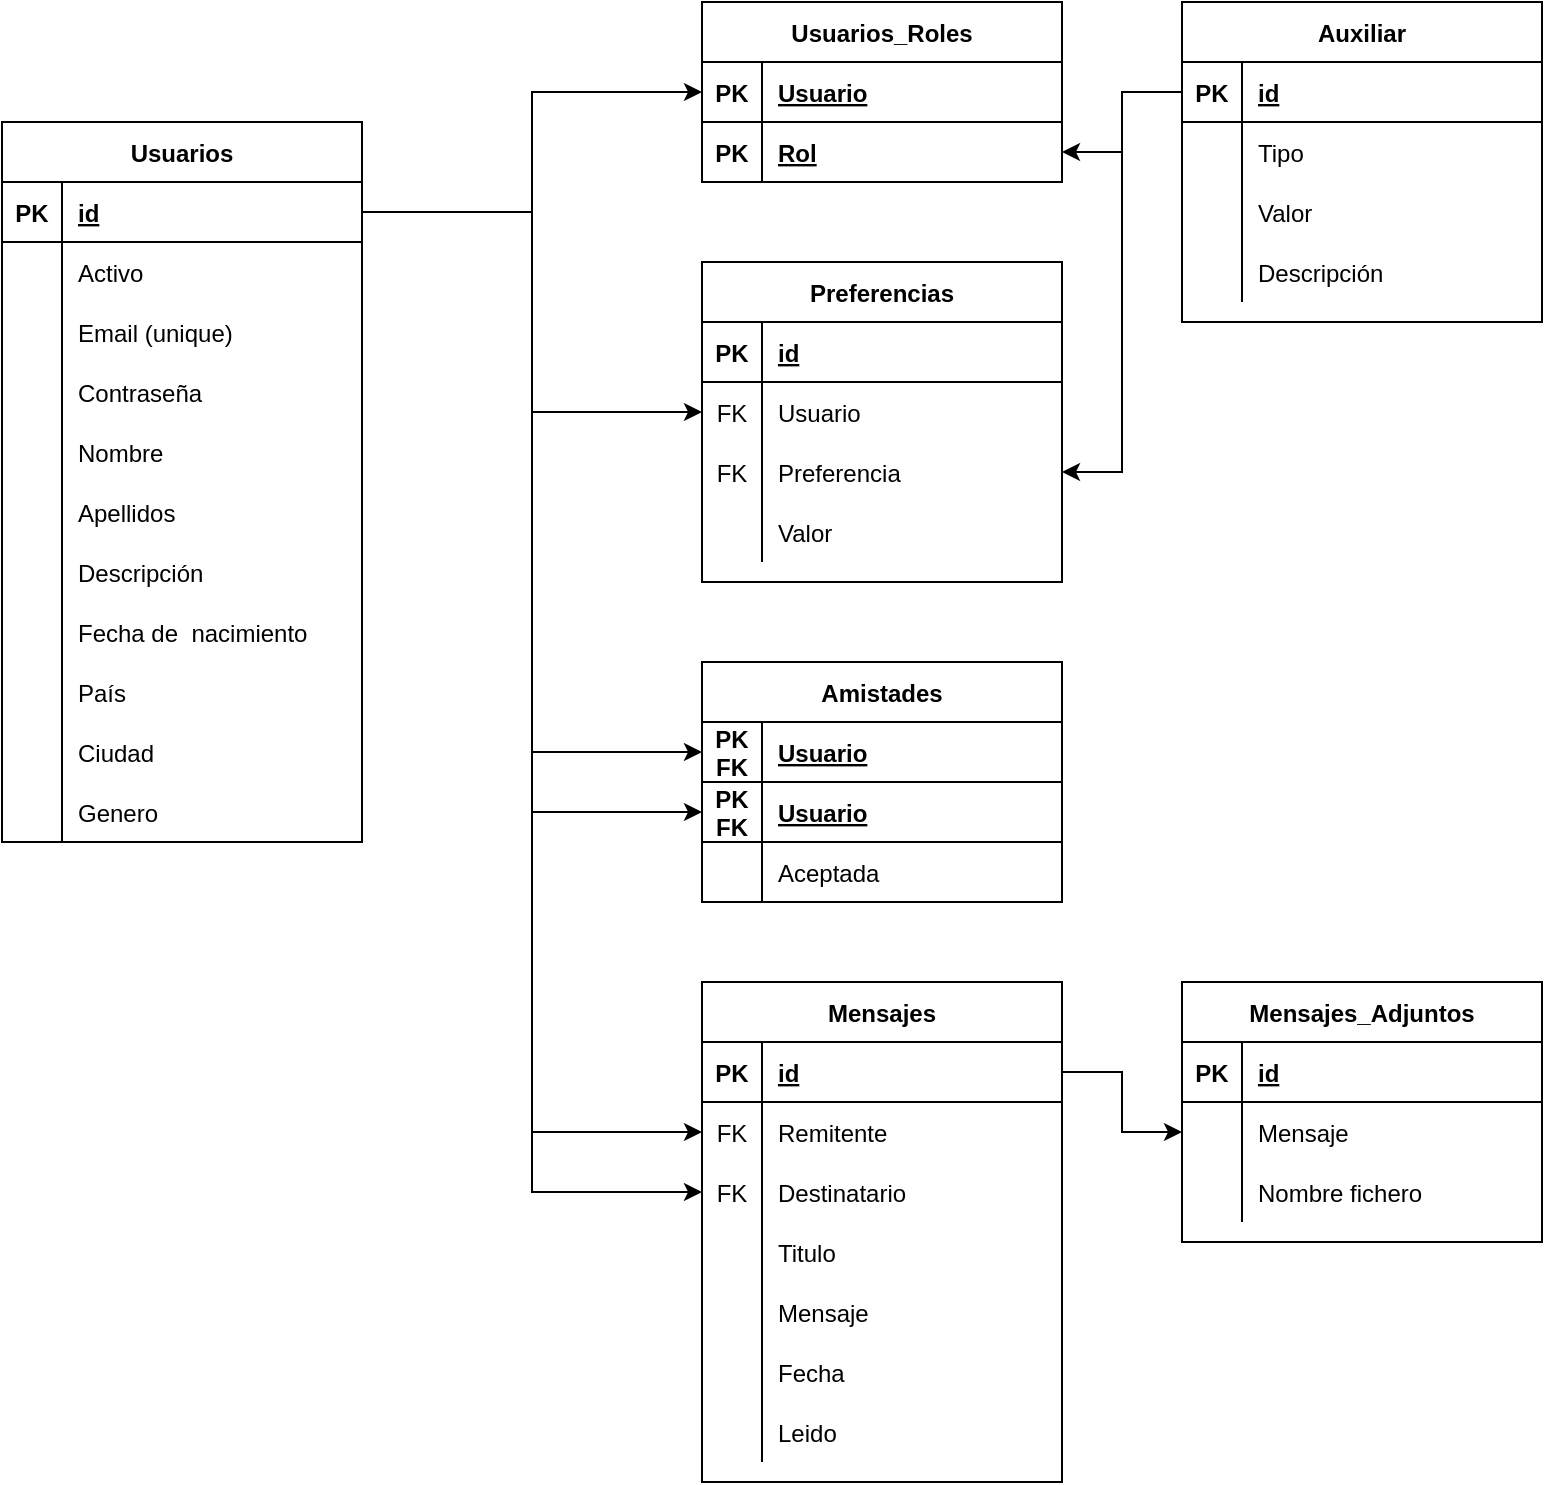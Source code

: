 <mxfile version="13.7.3" type="device"><diagram id="RgJ7K3RIN1lM9a3ID5VL" name="Página-1"><mxGraphModel dx="822" dy="504" grid="1" gridSize="10" guides="1" tooltips="1" connect="1" arrows="1" fold="1" page="1" pageScale="1" pageWidth="827" pageHeight="1169" math="0" shadow="0"><root><mxCell id="0"/><mxCell id="1" parent="0"/><mxCell id="puCIdigtSCVM_GuTY_y6-1" value="Usuarios" style="shape=table;startSize=30;container=1;collapsible=1;childLayout=tableLayout;fixedRows=1;rowLines=0;fontStyle=1;align=center;resizeLast=1;" parent="1" vertex="1"><mxGeometry x="10" y="130" width="180" height="360" as="geometry"><mxRectangle x="330" y="140" width="80" height="30" as="alternateBounds"/></mxGeometry></mxCell><mxCell id="puCIdigtSCVM_GuTY_y6-2" value="" style="shape=partialRectangle;collapsible=0;dropTarget=0;pointerEvents=0;fillColor=none;top=0;left=0;bottom=1;right=0;points=[[0,0.5],[1,0.5]];portConstraint=eastwest;" parent="puCIdigtSCVM_GuTY_y6-1" vertex="1"><mxGeometry y="30" width="180" height="30" as="geometry"/></mxCell><mxCell id="puCIdigtSCVM_GuTY_y6-3" value="PK" style="shape=partialRectangle;connectable=0;fillColor=none;top=0;left=0;bottom=0;right=0;fontStyle=1;overflow=hidden;" parent="puCIdigtSCVM_GuTY_y6-2" vertex="1"><mxGeometry width="30" height="30" as="geometry"/></mxCell><mxCell id="puCIdigtSCVM_GuTY_y6-4" value="id" style="shape=partialRectangle;connectable=0;fillColor=none;top=0;left=0;bottom=0;right=0;align=left;spacingLeft=6;fontStyle=5;overflow=hidden;" parent="puCIdigtSCVM_GuTY_y6-2" vertex="1"><mxGeometry x="30" width="150" height="30" as="geometry"/></mxCell><mxCell id="puCIdigtSCVM_GuTY_y6-102" value="" style="shape=partialRectangle;collapsible=0;dropTarget=0;pointerEvents=0;fillColor=none;top=0;left=0;bottom=0;right=0;points=[[0,0.5],[1,0.5]];portConstraint=eastwest;" parent="puCIdigtSCVM_GuTY_y6-1" vertex="1"><mxGeometry y="60" width="180" height="30" as="geometry"/></mxCell><mxCell id="puCIdigtSCVM_GuTY_y6-103" value="" style="shape=partialRectangle;connectable=0;fillColor=none;top=0;left=0;bottom=0;right=0;editable=1;overflow=hidden;" parent="puCIdigtSCVM_GuTY_y6-102" vertex="1"><mxGeometry width="30" height="30" as="geometry"/></mxCell><mxCell id="puCIdigtSCVM_GuTY_y6-104" value="Activo" style="shape=partialRectangle;connectable=0;fillColor=none;top=0;left=0;bottom=0;right=0;align=left;spacingLeft=6;overflow=hidden;" parent="puCIdigtSCVM_GuTY_y6-102" vertex="1"><mxGeometry x="30" width="150" height="30" as="geometry"/></mxCell><mxCell id="puCIdigtSCVM_GuTY_y6-5" value="" style="shape=partialRectangle;collapsible=0;dropTarget=0;pointerEvents=0;fillColor=none;top=0;left=0;bottom=0;right=0;points=[[0,0.5],[1,0.5]];portConstraint=eastwest;" parent="puCIdigtSCVM_GuTY_y6-1" vertex="1"><mxGeometry y="90" width="180" height="30" as="geometry"/></mxCell><mxCell id="puCIdigtSCVM_GuTY_y6-6" value="" style="shape=partialRectangle;connectable=0;fillColor=none;top=0;left=0;bottom=0;right=0;editable=1;overflow=hidden;" parent="puCIdigtSCVM_GuTY_y6-5" vertex="1"><mxGeometry width="30" height="30" as="geometry"/></mxCell><mxCell id="puCIdigtSCVM_GuTY_y6-7" value="Email (unique)" style="shape=partialRectangle;connectable=0;fillColor=none;top=0;left=0;bottom=0;right=0;align=left;spacingLeft=6;overflow=hidden;" parent="puCIdigtSCVM_GuTY_y6-5" vertex="1"><mxGeometry x="30" width="150" height="30" as="geometry"/></mxCell><mxCell id="puCIdigtSCVM_GuTY_y6-118" value="" style="shape=partialRectangle;collapsible=0;dropTarget=0;pointerEvents=0;fillColor=none;top=0;left=0;bottom=0;right=0;points=[[0,0.5],[1,0.5]];portConstraint=eastwest;" parent="puCIdigtSCVM_GuTY_y6-1" vertex="1"><mxGeometry y="120" width="180" height="30" as="geometry"/></mxCell><mxCell id="puCIdigtSCVM_GuTY_y6-119" value="" style="shape=partialRectangle;connectable=0;fillColor=none;top=0;left=0;bottom=0;right=0;editable=1;overflow=hidden;" parent="puCIdigtSCVM_GuTY_y6-118" vertex="1"><mxGeometry width="30" height="30" as="geometry"/></mxCell><mxCell id="puCIdigtSCVM_GuTY_y6-120" value="Contraseña" style="shape=partialRectangle;connectable=0;fillColor=none;top=0;left=0;bottom=0;right=0;align=left;spacingLeft=6;overflow=hidden;" parent="puCIdigtSCVM_GuTY_y6-118" vertex="1"><mxGeometry x="30" width="150" height="30" as="geometry"/></mxCell><mxCell id="puCIdigtSCVM_GuTY_y6-8" value="" style="shape=partialRectangle;collapsible=0;dropTarget=0;pointerEvents=0;fillColor=none;top=0;left=0;bottom=0;right=0;points=[[0,0.5],[1,0.5]];portConstraint=eastwest;" parent="puCIdigtSCVM_GuTY_y6-1" vertex="1"><mxGeometry y="150" width="180" height="30" as="geometry"/></mxCell><mxCell id="puCIdigtSCVM_GuTY_y6-9" value="" style="shape=partialRectangle;connectable=0;fillColor=none;top=0;left=0;bottom=0;right=0;editable=1;overflow=hidden;" parent="puCIdigtSCVM_GuTY_y6-8" vertex="1"><mxGeometry width="30" height="30" as="geometry"/></mxCell><mxCell id="puCIdigtSCVM_GuTY_y6-10" value="Nombre" style="shape=partialRectangle;connectable=0;fillColor=none;top=0;left=0;bottom=0;right=0;align=left;spacingLeft=6;overflow=hidden;" parent="puCIdigtSCVM_GuTY_y6-8" vertex="1"><mxGeometry x="30" width="150" height="30" as="geometry"/></mxCell><mxCell id="puCIdigtSCVM_GuTY_y6-11" value="" style="shape=partialRectangle;collapsible=0;dropTarget=0;pointerEvents=0;fillColor=none;top=0;left=0;bottom=0;right=0;points=[[0,0.5],[1,0.5]];portConstraint=eastwest;" parent="puCIdigtSCVM_GuTY_y6-1" vertex="1"><mxGeometry y="180" width="180" height="30" as="geometry"/></mxCell><mxCell id="puCIdigtSCVM_GuTY_y6-12" value="" style="shape=partialRectangle;connectable=0;fillColor=none;top=0;left=0;bottom=0;right=0;editable=1;overflow=hidden;" parent="puCIdigtSCVM_GuTY_y6-11" vertex="1"><mxGeometry width="30" height="30" as="geometry"/></mxCell><mxCell id="puCIdigtSCVM_GuTY_y6-13" value="Apellidos" style="shape=partialRectangle;connectable=0;fillColor=none;top=0;left=0;bottom=0;right=0;align=left;spacingLeft=6;overflow=hidden;" parent="puCIdigtSCVM_GuTY_y6-11" vertex="1"><mxGeometry x="30" width="150" height="30" as="geometry"/></mxCell><mxCell id="puCIdigtSCVM_GuTY_y6-24" value="" style="shape=partialRectangle;collapsible=0;dropTarget=0;pointerEvents=0;fillColor=none;top=0;left=0;bottom=0;right=0;points=[[0,0.5],[1,0.5]];portConstraint=eastwest;" parent="puCIdigtSCVM_GuTY_y6-1" vertex="1"><mxGeometry y="210" width="180" height="30" as="geometry"/></mxCell><mxCell id="puCIdigtSCVM_GuTY_y6-25" value="" style="shape=partialRectangle;connectable=0;fillColor=none;top=0;left=0;bottom=0;right=0;editable=1;overflow=hidden;" parent="puCIdigtSCVM_GuTY_y6-24" vertex="1"><mxGeometry width="30" height="30" as="geometry"/></mxCell><mxCell id="puCIdigtSCVM_GuTY_y6-26" value="Descripción" style="shape=partialRectangle;connectable=0;fillColor=none;top=0;left=0;bottom=0;right=0;align=left;spacingLeft=6;overflow=hidden;" parent="puCIdigtSCVM_GuTY_y6-24" vertex="1"><mxGeometry x="30" width="150" height="30" as="geometry"/></mxCell><mxCell id="puCIdigtSCVM_GuTY_y6-43" value="" style="shape=partialRectangle;collapsible=0;dropTarget=0;pointerEvents=0;fillColor=none;top=0;left=0;bottom=0;right=0;points=[[0,0.5],[1,0.5]];portConstraint=eastwest;" parent="puCIdigtSCVM_GuTY_y6-1" vertex="1"><mxGeometry y="240" width="180" height="30" as="geometry"/></mxCell><mxCell id="puCIdigtSCVM_GuTY_y6-44" value="" style="shape=partialRectangle;connectable=0;fillColor=none;top=0;left=0;bottom=0;right=0;editable=1;overflow=hidden;" parent="puCIdigtSCVM_GuTY_y6-43" vertex="1"><mxGeometry width="30" height="30" as="geometry"/></mxCell><mxCell id="puCIdigtSCVM_GuTY_y6-45" value="Fecha de  nacimiento" style="shape=partialRectangle;connectable=0;fillColor=none;top=0;left=0;bottom=0;right=0;align=left;spacingLeft=6;overflow=hidden;" parent="puCIdigtSCVM_GuTY_y6-43" vertex="1"><mxGeometry x="30" width="150" height="30" as="geometry"/></mxCell><mxCell id="puCIdigtSCVM_GuTY_y6-46" value="" style="shape=partialRectangle;collapsible=0;dropTarget=0;pointerEvents=0;fillColor=none;top=0;left=0;bottom=0;right=0;points=[[0,0.5],[1,0.5]];portConstraint=eastwest;" parent="puCIdigtSCVM_GuTY_y6-1" vertex="1"><mxGeometry y="270" width="180" height="30" as="geometry"/></mxCell><mxCell id="puCIdigtSCVM_GuTY_y6-47" value="" style="shape=partialRectangle;connectable=0;fillColor=none;top=0;left=0;bottom=0;right=0;editable=1;overflow=hidden;" parent="puCIdigtSCVM_GuTY_y6-46" vertex="1"><mxGeometry width="30" height="30" as="geometry"/></mxCell><mxCell id="puCIdigtSCVM_GuTY_y6-48" value="País" style="shape=partialRectangle;connectable=0;fillColor=none;top=0;left=0;bottom=0;right=0;align=left;spacingLeft=6;overflow=hidden;" parent="puCIdigtSCVM_GuTY_y6-46" vertex="1"><mxGeometry x="30" width="150" height="30" as="geometry"/></mxCell><mxCell id="puCIdigtSCVM_GuTY_y6-49" value="" style="shape=partialRectangle;collapsible=0;dropTarget=0;pointerEvents=0;fillColor=none;top=0;left=0;bottom=0;right=0;points=[[0,0.5],[1,0.5]];portConstraint=eastwest;" parent="puCIdigtSCVM_GuTY_y6-1" vertex="1"><mxGeometry y="300" width="180" height="30" as="geometry"/></mxCell><mxCell id="puCIdigtSCVM_GuTY_y6-50" value="" style="shape=partialRectangle;connectable=0;fillColor=none;top=0;left=0;bottom=0;right=0;editable=1;overflow=hidden;" parent="puCIdigtSCVM_GuTY_y6-49" vertex="1"><mxGeometry width="30" height="30" as="geometry"/></mxCell><mxCell id="puCIdigtSCVM_GuTY_y6-51" value="Ciudad" style="shape=partialRectangle;connectable=0;fillColor=none;top=0;left=0;bottom=0;right=0;align=left;spacingLeft=6;overflow=hidden;" parent="puCIdigtSCVM_GuTY_y6-49" vertex="1"><mxGeometry x="30" width="150" height="30" as="geometry"/></mxCell><mxCell id="pJJZrEkWE5ItXnnJFo2Z-1" value="" style="shape=partialRectangle;collapsible=0;dropTarget=0;pointerEvents=0;fillColor=none;top=0;left=0;bottom=0;right=0;points=[[0,0.5],[1,0.5]];portConstraint=eastwest;" parent="puCIdigtSCVM_GuTY_y6-1" vertex="1"><mxGeometry y="330" width="180" height="30" as="geometry"/></mxCell><mxCell id="pJJZrEkWE5ItXnnJFo2Z-2" value="" style="shape=partialRectangle;connectable=0;fillColor=none;top=0;left=0;bottom=0;right=0;editable=1;overflow=hidden;" parent="pJJZrEkWE5ItXnnJFo2Z-1" vertex="1"><mxGeometry width="30" height="30" as="geometry"/></mxCell><mxCell id="pJJZrEkWE5ItXnnJFo2Z-3" value="Genero" style="shape=partialRectangle;connectable=0;fillColor=none;top=0;left=0;bottom=0;right=0;align=left;spacingLeft=6;overflow=hidden;" parent="pJJZrEkWE5ItXnnJFo2Z-1" vertex="1"><mxGeometry x="30" width="150" height="30" as="geometry"/></mxCell><mxCell id="34cEQtX9ZNoi3o0hzoHx-19" value="Usuarios_Roles" style="shape=table;startSize=30;container=1;collapsible=1;childLayout=tableLayout;fixedRows=1;rowLines=0;fontStyle=1;align=center;resizeLast=1;" parent="1" vertex="1"><mxGeometry x="360" y="70" width="180" height="90" as="geometry"/></mxCell><mxCell id="34cEQtX9ZNoi3o0hzoHx-20" value="" style="shape=partialRectangle;collapsible=0;dropTarget=0;pointerEvents=0;fillColor=none;top=0;left=0;bottom=1;right=0;points=[[0,0.5],[1,0.5]];portConstraint=eastwest;" parent="34cEQtX9ZNoi3o0hzoHx-19" vertex="1"><mxGeometry y="30" width="180" height="30" as="geometry"/></mxCell><mxCell id="34cEQtX9ZNoi3o0hzoHx-21" value="PK" style="shape=partialRectangle;connectable=0;fillColor=none;top=0;left=0;bottom=0;right=0;fontStyle=1;overflow=hidden;" parent="34cEQtX9ZNoi3o0hzoHx-20" vertex="1"><mxGeometry width="30" height="30" as="geometry"/></mxCell><mxCell id="34cEQtX9ZNoi3o0hzoHx-22" value="Usuario" style="shape=partialRectangle;connectable=0;fillColor=none;top=0;left=0;bottom=0;right=0;align=left;spacingLeft=6;fontStyle=5;overflow=hidden;" parent="34cEQtX9ZNoi3o0hzoHx-20" vertex="1"><mxGeometry x="30" width="150" height="30" as="geometry"/></mxCell><mxCell id="34cEQtX9ZNoi3o0hzoHx-32" value="" style="shape=partialRectangle;collapsible=0;dropTarget=0;pointerEvents=0;fillColor=none;top=0;left=0;bottom=1;right=0;points=[[0,0.5],[1,0.5]];portConstraint=eastwest;" parent="34cEQtX9ZNoi3o0hzoHx-19" vertex="1"><mxGeometry y="60" width="180" height="30" as="geometry"/></mxCell><mxCell id="34cEQtX9ZNoi3o0hzoHx-33" value="PK" style="shape=partialRectangle;connectable=0;fillColor=none;top=0;left=0;bottom=0;right=0;fontStyle=1;overflow=hidden;" parent="34cEQtX9ZNoi3o0hzoHx-32" vertex="1"><mxGeometry width="30" height="30" as="geometry"/></mxCell><mxCell id="34cEQtX9ZNoi3o0hzoHx-34" value="Rol" style="shape=partialRectangle;connectable=0;fillColor=none;top=0;left=0;bottom=0;right=0;align=left;spacingLeft=6;fontStyle=5;overflow=hidden;" parent="34cEQtX9ZNoi3o0hzoHx-32" vertex="1"><mxGeometry x="30" width="150" height="30" as="geometry"/></mxCell><mxCell id="puCIdigtSCVM_GuTY_y6-55" value="Preferencias" style="shape=table;startSize=30;container=1;collapsible=1;childLayout=tableLayout;fixedRows=1;rowLines=0;fontStyle=1;align=center;resizeLast=1;" parent="1" vertex="1"><mxGeometry x="360" y="200" width="180" height="160" as="geometry"/></mxCell><mxCell id="puCIdigtSCVM_GuTY_y6-56" value="" style="shape=partialRectangle;collapsible=0;dropTarget=0;pointerEvents=0;fillColor=none;top=0;left=0;bottom=1;right=0;points=[[0,0.5],[1,0.5]];portConstraint=eastwest;" parent="puCIdigtSCVM_GuTY_y6-55" vertex="1"><mxGeometry y="30" width="180" height="30" as="geometry"/></mxCell><mxCell id="puCIdigtSCVM_GuTY_y6-57" value="PK" style="shape=partialRectangle;connectable=0;fillColor=none;top=0;left=0;bottom=0;right=0;fontStyle=1;overflow=hidden;" parent="puCIdigtSCVM_GuTY_y6-56" vertex="1"><mxGeometry width="30" height="30" as="geometry"/></mxCell><mxCell id="puCIdigtSCVM_GuTY_y6-58" value="id" style="shape=partialRectangle;connectable=0;fillColor=none;top=0;left=0;bottom=0;right=0;align=left;spacingLeft=6;fontStyle=5;overflow=hidden;" parent="puCIdigtSCVM_GuTY_y6-56" vertex="1"><mxGeometry x="30" width="150" height="30" as="geometry"/></mxCell><mxCell id="puCIdigtSCVM_GuTY_y6-59" value="" style="shape=partialRectangle;collapsible=0;dropTarget=0;pointerEvents=0;fillColor=none;top=0;left=0;bottom=0;right=0;points=[[0,0.5],[1,0.5]];portConstraint=eastwest;" parent="puCIdigtSCVM_GuTY_y6-55" vertex="1"><mxGeometry y="60" width="180" height="30" as="geometry"/></mxCell><mxCell id="puCIdigtSCVM_GuTY_y6-60" value="FK" style="shape=partialRectangle;connectable=0;fillColor=none;top=0;left=0;bottom=0;right=0;editable=1;overflow=hidden;" parent="puCIdigtSCVM_GuTY_y6-59" vertex="1"><mxGeometry width="30" height="30" as="geometry"/></mxCell><mxCell id="puCIdigtSCVM_GuTY_y6-61" value="Usuario" style="shape=partialRectangle;connectable=0;fillColor=none;top=0;left=0;bottom=0;right=0;align=left;spacingLeft=6;overflow=hidden;" parent="puCIdigtSCVM_GuTY_y6-59" vertex="1"><mxGeometry x="30" width="150" height="30" as="geometry"/></mxCell><mxCell id="puCIdigtSCVM_GuTY_y6-62" value="" style="shape=partialRectangle;collapsible=0;dropTarget=0;pointerEvents=0;fillColor=none;top=0;left=0;bottom=0;right=0;points=[[0,0.5],[1,0.5]];portConstraint=eastwest;" parent="puCIdigtSCVM_GuTY_y6-55" vertex="1"><mxGeometry y="90" width="180" height="30" as="geometry"/></mxCell><mxCell id="puCIdigtSCVM_GuTY_y6-63" value="FK" style="shape=partialRectangle;connectable=0;fillColor=none;top=0;left=0;bottom=0;right=0;editable=1;overflow=hidden;" parent="puCIdigtSCVM_GuTY_y6-62" vertex="1"><mxGeometry width="30" height="30" as="geometry"/></mxCell><mxCell id="puCIdigtSCVM_GuTY_y6-64" value="Preferencia" style="shape=partialRectangle;connectable=0;fillColor=none;top=0;left=0;bottom=0;right=0;align=left;spacingLeft=6;overflow=hidden;" parent="puCIdigtSCVM_GuTY_y6-62" vertex="1"><mxGeometry x="30" width="150" height="30" as="geometry"/></mxCell><mxCell id="puCIdigtSCVM_GuTY_y6-65" value="" style="shape=partialRectangle;collapsible=0;dropTarget=0;pointerEvents=0;fillColor=none;top=0;left=0;bottom=0;right=0;points=[[0,0.5],[1,0.5]];portConstraint=eastwest;" parent="puCIdigtSCVM_GuTY_y6-55" vertex="1"><mxGeometry y="120" width="180" height="30" as="geometry"/></mxCell><mxCell id="puCIdigtSCVM_GuTY_y6-66" value="" style="shape=partialRectangle;connectable=0;fillColor=none;top=0;left=0;bottom=0;right=0;editable=1;overflow=hidden;" parent="puCIdigtSCVM_GuTY_y6-65" vertex="1"><mxGeometry width="30" height="30" as="geometry"/></mxCell><mxCell id="puCIdigtSCVM_GuTY_y6-67" value="Valor" style="shape=partialRectangle;connectable=0;fillColor=none;top=0;left=0;bottom=0;right=0;align=left;spacingLeft=6;overflow=hidden;" parent="puCIdigtSCVM_GuTY_y6-65" vertex="1"><mxGeometry x="30" width="150" height="30" as="geometry"/></mxCell><mxCell id="puCIdigtSCVM_GuTY_y6-84" value="Amistades" style="shape=table;startSize=30;container=1;collapsible=1;childLayout=tableLayout;fixedRows=1;rowLines=0;fontStyle=1;align=center;resizeLast=1;" parent="1" vertex="1"><mxGeometry x="360" y="400" width="180" height="120" as="geometry"/></mxCell><mxCell id="puCIdigtSCVM_GuTY_y6-85" value="" style="shape=partialRectangle;collapsible=0;dropTarget=0;pointerEvents=0;fillColor=none;top=0;left=0;bottom=1;right=0;points=[[0,0.5],[1,0.5]];portConstraint=eastwest;" parent="puCIdigtSCVM_GuTY_y6-84" vertex="1"><mxGeometry y="30" width="180" height="30" as="geometry"/></mxCell><mxCell id="puCIdigtSCVM_GuTY_y6-86" value="PK&#10;FK" style="shape=partialRectangle;connectable=0;fillColor=none;top=0;left=0;bottom=0;right=0;fontStyle=1;overflow=hidden;" parent="puCIdigtSCVM_GuTY_y6-85" vertex="1"><mxGeometry width="30" height="30" as="geometry"/></mxCell><mxCell id="puCIdigtSCVM_GuTY_y6-87" value="Usuario" style="shape=partialRectangle;connectable=0;fillColor=none;top=0;left=0;bottom=0;right=0;align=left;spacingLeft=6;fontStyle=5;overflow=hidden;" parent="puCIdigtSCVM_GuTY_y6-85" vertex="1"><mxGeometry x="30" width="150" height="30" as="geometry"/></mxCell><mxCell id="puCIdigtSCVM_GuTY_y6-97" value="" style="shape=partialRectangle;collapsible=0;dropTarget=0;pointerEvents=0;fillColor=none;top=0;left=0;bottom=1;right=0;points=[[0,0.5],[1,0.5]];portConstraint=eastwest;" parent="puCIdigtSCVM_GuTY_y6-84" vertex="1"><mxGeometry y="60" width="180" height="30" as="geometry"/></mxCell><mxCell id="puCIdigtSCVM_GuTY_y6-98" value="PK&#10;FK" style="shape=partialRectangle;connectable=0;fillColor=none;top=0;left=0;bottom=0;right=0;fontStyle=1;overflow=hidden;" parent="puCIdigtSCVM_GuTY_y6-97" vertex="1"><mxGeometry width="30" height="30" as="geometry"/></mxCell><mxCell id="puCIdigtSCVM_GuTY_y6-99" value="Usuario" style="shape=partialRectangle;connectable=0;fillColor=none;top=0;left=0;bottom=0;right=0;align=left;spacingLeft=6;fontStyle=5;overflow=hidden;" parent="puCIdigtSCVM_GuTY_y6-97" vertex="1"><mxGeometry x="30" width="150" height="30" as="geometry"/></mxCell><mxCell id="125XrH-isGGcMtt6oRK3-8" value="" style="shape=partialRectangle;collapsible=0;dropTarget=0;pointerEvents=0;fillColor=none;top=0;left=0;bottom=1;right=0;points=[[0,0.5],[1,0.5]];portConstraint=eastwest;" parent="puCIdigtSCVM_GuTY_y6-84" vertex="1"><mxGeometry y="90" width="180" height="30" as="geometry"/></mxCell><mxCell id="125XrH-isGGcMtt6oRK3-9" value="" style="shape=partialRectangle;connectable=0;fillColor=none;top=0;left=0;bottom=0;right=0;fontStyle=0;overflow=hidden;" parent="125XrH-isGGcMtt6oRK3-8" vertex="1"><mxGeometry width="30" height="30" as="geometry"/></mxCell><mxCell id="125XrH-isGGcMtt6oRK3-10" value="Aceptada" style="shape=partialRectangle;connectable=0;fillColor=none;top=0;left=0;bottom=0;right=0;align=left;spacingLeft=6;fontStyle=0;overflow=hidden;" parent="125XrH-isGGcMtt6oRK3-8" vertex="1"><mxGeometry x="30" width="150" height="30" as="geometry"/></mxCell><mxCell id="puCIdigtSCVM_GuTY_y6-69" value="Auxiliar" style="shape=table;startSize=30;container=1;collapsible=1;childLayout=tableLayout;fixedRows=1;rowLines=0;fontStyle=1;align=center;resizeLast=1;" parent="1" vertex="1"><mxGeometry x="600" y="70" width="180" height="160" as="geometry"/></mxCell><mxCell id="puCIdigtSCVM_GuTY_y6-70" value="" style="shape=partialRectangle;collapsible=0;dropTarget=0;pointerEvents=0;fillColor=none;top=0;left=0;bottom=1;right=0;points=[[0,0.5],[1,0.5]];portConstraint=eastwest;" parent="puCIdigtSCVM_GuTY_y6-69" vertex="1"><mxGeometry y="30" width="180" height="30" as="geometry"/></mxCell><mxCell id="puCIdigtSCVM_GuTY_y6-71" value="PK" style="shape=partialRectangle;connectable=0;fillColor=none;top=0;left=0;bottom=0;right=0;fontStyle=1;overflow=hidden;" parent="puCIdigtSCVM_GuTY_y6-70" vertex="1"><mxGeometry width="30" height="30" as="geometry"/></mxCell><mxCell id="puCIdigtSCVM_GuTY_y6-72" value="id" style="shape=partialRectangle;connectable=0;fillColor=none;top=0;left=0;bottom=0;right=0;align=left;spacingLeft=6;fontStyle=5;overflow=hidden;" parent="puCIdigtSCVM_GuTY_y6-70" vertex="1"><mxGeometry x="30" width="150" height="30" as="geometry"/></mxCell><mxCell id="puCIdigtSCVM_GuTY_y6-73" value="" style="shape=partialRectangle;collapsible=0;dropTarget=0;pointerEvents=0;fillColor=none;top=0;left=0;bottom=0;right=0;points=[[0,0.5],[1,0.5]];portConstraint=eastwest;" parent="puCIdigtSCVM_GuTY_y6-69" vertex="1"><mxGeometry y="60" width="180" height="30" as="geometry"/></mxCell><mxCell id="puCIdigtSCVM_GuTY_y6-74" value="" style="shape=partialRectangle;connectable=0;fillColor=none;top=0;left=0;bottom=0;right=0;editable=1;overflow=hidden;" parent="puCIdigtSCVM_GuTY_y6-73" vertex="1"><mxGeometry width="30" height="30" as="geometry"/></mxCell><mxCell id="puCIdigtSCVM_GuTY_y6-75" value="Tipo" style="shape=partialRectangle;connectable=0;fillColor=none;top=0;left=0;bottom=0;right=0;align=left;spacingLeft=6;overflow=hidden;" parent="puCIdigtSCVM_GuTY_y6-73" vertex="1"><mxGeometry x="30" width="150" height="30" as="geometry"/></mxCell><mxCell id="puCIdigtSCVM_GuTY_y6-76" value="" style="shape=partialRectangle;collapsible=0;dropTarget=0;pointerEvents=0;fillColor=none;top=0;left=0;bottom=0;right=0;points=[[0,0.5],[1,0.5]];portConstraint=eastwest;" parent="puCIdigtSCVM_GuTY_y6-69" vertex="1"><mxGeometry y="90" width="180" height="30" as="geometry"/></mxCell><mxCell id="puCIdigtSCVM_GuTY_y6-77" value="" style="shape=partialRectangle;connectable=0;fillColor=none;top=0;left=0;bottom=0;right=0;editable=1;overflow=hidden;" parent="puCIdigtSCVM_GuTY_y6-76" vertex="1"><mxGeometry width="30" height="30" as="geometry"/></mxCell><mxCell id="puCIdigtSCVM_GuTY_y6-78" value="Valor" style="shape=partialRectangle;connectable=0;fillColor=none;top=0;left=0;bottom=0;right=0;align=left;spacingLeft=6;overflow=hidden;" parent="puCIdigtSCVM_GuTY_y6-76" vertex="1"><mxGeometry x="30" width="150" height="30" as="geometry"/></mxCell><mxCell id="puCIdigtSCVM_GuTY_y6-79" value="" style="shape=partialRectangle;collapsible=0;dropTarget=0;pointerEvents=0;fillColor=none;top=0;left=0;bottom=0;right=0;points=[[0,0.5],[1,0.5]];portConstraint=eastwest;" parent="puCIdigtSCVM_GuTY_y6-69" vertex="1"><mxGeometry y="120" width="180" height="30" as="geometry"/></mxCell><mxCell id="puCIdigtSCVM_GuTY_y6-80" value="" style="shape=partialRectangle;connectable=0;fillColor=none;top=0;left=0;bottom=0;right=0;editable=1;overflow=hidden;" parent="puCIdigtSCVM_GuTY_y6-79" vertex="1"><mxGeometry width="30" height="30" as="geometry"/></mxCell><mxCell id="puCIdigtSCVM_GuTY_y6-81" value="Descripción" style="shape=partialRectangle;connectable=0;fillColor=none;top=0;left=0;bottom=0;right=0;align=left;spacingLeft=6;overflow=hidden;" parent="puCIdigtSCVM_GuTY_y6-79" vertex="1"><mxGeometry x="30" width="150" height="30" as="geometry"/></mxCell><mxCell id="34cEQtX9ZNoi3o0hzoHx-35" style="edgeStyle=orthogonalEdgeStyle;rounded=0;orthogonalLoop=1;jettySize=auto;html=1;exitX=1;exitY=0.5;exitDx=0;exitDy=0;entryX=0;entryY=0.5;entryDx=0;entryDy=0;" parent="1" source="puCIdigtSCVM_GuTY_y6-2" target="34cEQtX9ZNoi3o0hzoHx-20" edge="1"><mxGeometry relative="1" as="geometry"/></mxCell><mxCell id="34cEQtX9ZNoi3o0hzoHx-36" style="edgeStyle=orthogonalEdgeStyle;rounded=0;orthogonalLoop=1;jettySize=auto;html=1;exitX=1;exitY=0.5;exitDx=0;exitDy=0;entryX=0;entryY=0.5;entryDx=0;entryDy=0;" parent="1" source="puCIdigtSCVM_GuTY_y6-2" target="puCIdigtSCVM_GuTY_y6-59" edge="1"><mxGeometry relative="1" as="geometry"/></mxCell><mxCell id="34cEQtX9ZNoi3o0hzoHx-37" style="edgeStyle=orthogonalEdgeStyle;rounded=0;orthogonalLoop=1;jettySize=auto;html=1;exitX=1;exitY=0.5;exitDx=0;exitDy=0;entryX=0;entryY=0.5;entryDx=0;entryDy=0;" parent="1" source="puCIdigtSCVM_GuTY_y6-2" target="puCIdigtSCVM_GuTY_y6-85" edge="1"><mxGeometry relative="1" as="geometry"/></mxCell><mxCell id="34cEQtX9ZNoi3o0hzoHx-38" style="edgeStyle=orthogonalEdgeStyle;rounded=0;orthogonalLoop=1;jettySize=auto;html=1;exitX=1;exitY=0.5;exitDx=0;exitDy=0;" parent="1" source="puCIdigtSCVM_GuTY_y6-2" target="puCIdigtSCVM_GuTY_y6-97" edge="1"><mxGeometry relative="1" as="geometry"/></mxCell><mxCell id="34cEQtX9ZNoi3o0hzoHx-39" style="edgeStyle=orthogonalEdgeStyle;rounded=0;orthogonalLoop=1;jettySize=auto;html=1;exitX=1;exitY=0.5;exitDx=0;exitDy=0;" parent="1" source="puCIdigtSCVM_GuTY_y6-2" target="34cEQtX9ZNoi3o0hzoHx-5" edge="1"><mxGeometry relative="1" as="geometry"/></mxCell><mxCell id="34cEQtX9ZNoi3o0hzoHx-40" style="edgeStyle=orthogonalEdgeStyle;rounded=0;orthogonalLoop=1;jettySize=auto;html=1;exitX=1;exitY=0.5;exitDx=0;exitDy=0;entryX=0;entryY=0.5;entryDx=0;entryDy=0;" parent="1" source="puCIdigtSCVM_GuTY_y6-2" target="34cEQtX9ZNoi3o0hzoHx-8" edge="1"><mxGeometry relative="1" as="geometry"/></mxCell><mxCell id="34cEQtX9ZNoi3o0hzoHx-63" style="edgeStyle=orthogonalEdgeStyle;rounded=0;orthogonalLoop=1;jettySize=auto;html=1;exitX=0;exitY=0.5;exitDx=0;exitDy=0;entryX=1;entryY=0.5;entryDx=0;entryDy=0;" parent="1" source="puCIdigtSCVM_GuTY_y6-70" target="34cEQtX9ZNoi3o0hzoHx-32" edge="1"><mxGeometry relative="1" as="geometry"/></mxCell><mxCell id="34cEQtX9ZNoi3o0hzoHx-64" style="edgeStyle=orthogonalEdgeStyle;rounded=0;orthogonalLoop=1;jettySize=auto;html=1;exitX=0;exitY=0.5;exitDx=0;exitDy=0;entryX=1;entryY=0.5;entryDx=0;entryDy=0;" parent="1" source="puCIdigtSCVM_GuTY_y6-70" target="puCIdigtSCVM_GuTY_y6-62" edge="1"><mxGeometry relative="1" as="geometry"/></mxCell><mxCell id="34cEQtX9ZNoi3o0hzoHx-65" style="edgeStyle=orthogonalEdgeStyle;rounded=0;orthogonalLoop=1;jettySize=auto;html=1;exitX=1;exitY=0.5;exitDx=0;exitDy=0;entryX=0;entryY=0.5;entryDx=0;entryDy=0;" parent="1" source="34cEQtX9ZNoi3o0hzoHx-2" target="34cEQtX9ZNoi3o0hzoHx-54" edge="1"><mxGeometry relative="1" as="geometry"/></mxCell><mxCell id="34cEQtX9ZNoi3o0hzoHx-1" value="Mensajes" style="shape=table;startSize=30;container=1;collapsible=1;childLayout=tableLayout;fixedRows=1;rowLines=0;fontStyle=1;align=center;resizeLast=1;" parent="1" vertex="1"><mxGeometry x="360" y="560" width="180" height="250" as="geometry"/></mxCell><mxCell id="34cEQtX9ZNoi3o0hzoHx-2" value="" style="shape=partialRectangle;collapsible=0;dropTarget=0;pointerEvents=0;fillColor=none;top=0;left=0;bottom=1;right=0;points=[[0,0.5],[1,0.5]];portConstraint=eastwest;" parent="34cEQtX9ZNoi3o0hzoHx-1" vertex="1"><mxGeometry y="30" width="180" height="30" as="geometry"/></mxCell><mxCell id="34cEQtX9ZNoi3o0hzoHx-3" value="PK" style="shape=partialRectangle;connectable=0;fillColor=none;top=0;left=0;bottom=0;right=0;fontStyle=1;overflow=hidden;" parent="34cEQtX9ZNoi3o0hzoHx-2" vertex="1"><mxGeometry width="30" height="30" as="geometry"/></mxCell><mxCell id="34cEQtX9ZNoi3o0hzoHx-4" value="id" style="shape=partialRectangle;connectable=0;fillColor=none;top=0;left=0;bottom=0;right=0;align=left;spacingLeft=6;fontStyle=5;overflow=hidden;" parent="34cEQtX9ZNoi3o0hzoHx-2" vertex="1"><mxGeometry x="30" width="150" height="30" as="geometry"/></mxCell><mxCell id="34cEQtX9ZNoi3o0hzoHx-5" value="" style="shape=partialRectangle;collapsible=0;dropTarget=0;pointerEvents=0;fillColor=none;top=0;left=0;bottom=0;right=0;points=[[0,0.5],[1,0.5]];portConstraint=eastwest;" parent="34cEQtX9ZNoi3o0hzoHx-1" vertex="1"><mxGeometry y="60" width="180" height="30" as="geometry"/></mxCell><mxCell id="34cEQtX9ZNoi3o0hzoHx-6" value="FK" style="shape=partialRectangle;connectable=0;fillColor=none;top=0;left=0;bottom=0;right=0;editable=1;overflow=hidden;" parent="34cEQtX9ZNoi3o0hzoHx-5" vertex="1"><mxGeometry width="30" height="30" as="geometry"/></mxCell><mxCell id="34cEQtX9ZNoi3o0hzoHx-7" value="Remitente" style="shape=partialRectangle;connectable=0;fillColor=none;top=0;left=0;bottom=0;right=0;align=left;spacingLeft=6;overflow=hidden;" parent="34cEQtX9ZNoi3o0hzoHx-5" vertex="1"><mxGeometry x="30" width="150" height="30" as="geometry"/></mxCell><mxCell id="34cEQtX9ZNoi3o0hzoHx-8" value="" style="shape=partialRectangle;collapsible=0;dropTarget=0;pointerEvents=0;fillColor=none;top=0;left=0;bottom=0;right=0;points=[[0,0.5],[1,0.5]];portConstraint=eastwest;" parent="34cEQtX9ZNoi3o0hzoHx-1" vertex="1"><mxGeometry y="90" width="180" height="30" as="geometry"/></mxCell><mxCell id="34cEQtX9ZNoi3o0hzoHx-9" value="FK" style="shape=partialRectangle;connectable=0;fillColor=none;top=0;left=0;bottom=0;right=0;editable=1;overflow=hidden;" parent="34cEQtX9ZNoi3o0hzoHx-8" vertex="1"><mxGeometry width="30" height="30" as="geometry"/></mxCell><mxCell id="34cEQtX9ZNoi3o0hzoHx-10" value="Destinatario" style="shape=partialRectangle;connectable=0;fillColor=none;top=0;left=0;bottom=0;right=0;align=left;spacingLeft=6;overflow=hidden;" parent="34cEQtX9ZNoi3o0hzoHx-8" vertex="1"><mxGeometry x="30" width="150" height="30" as="geometry"/></mxCell><mxCell id="34cEQtX9ZNoi3o0hzoHx-11" value="" style="shape=partialRectangle;collapsible=0;dropTarget=0;pointerEvents=0;fillColor=none;top=0;left=0;bottom=0;right=0;points=[[0,0.5],[1,0.5]];portConstraint=eastwest;" parent="34cEQtX9ZNoi3o0hzoHx-1" vertex="1"><mxGeometry y="120" width="180" height="30" as="geometry"/></mxCell><mxCell id="34cEQtX9ZNoi3o0hzoHx-12" value="" style="shape=partialRectangle;connectable=0;fillColor=none;top=0;left=0;bottom=0;right=0;editable=1;overflow=hidden;" parent="34cEQtX9ZNoi3o0hzoHx-11" vertex="1"><mxGeometry width="30" height="30" as="geometry"/></mxCell><mxCell id="34cEQtX9ZNoi3o0hzoHx-13" value="Titulo" style="shape=partialRectangle;connectable=0;fillColor=none;top=0;left=0;bottom=0;right=0;align=left;spacingLeft=6;overflow=hidden;" parent="34cEQtX9ZNoi3o0hzoHx-11" vertex="1"><mxGeometry x="30" width="150" height="30" as="geometry"/></mxCell><mxCell id="34cEQtX9ZNoi3o0hzoHx-16" value="" style="shape=partialRectangle;collapsible=0;dropTarget=0;pointerEvents=0;fillColor=none;top=0;left=0;bottom=0;right=0;points=[[0,0.5],[1,0.5]];portConstraint=eastwest;" parent="34cEQtX9ZNoi3o0hzoHx-1" vertex="1"><mxGeometry y="150" width="180" height="30" as="geometry"/></mxCell><mxCell id="34cEQtX9ZNoi3o0hzoHx-17" value="" style="shape=partialRectangle;connectable=0;fillColor=none;top=0;left=0;bottom=0;right=0;editable=1;overflow=hidden;" parent="34cEQtX9ZNoi3o0hzoHx-16" vertex="1"><mxGeometry width="30" height="30" as="geometry"/></mxCell><mxCell id="34cEQtX9ZNoi3o0hzoHx-18" value="Mensaje" style="shape=partialRectangle;connectable=0;fillColor=none;top=0;left=0;bottom=0;right=0;align=left;spacingLeft=6;overflow=hidden;" parent="34cEQtX9ZNoi3o0hzoHx-16" vertex="1"><mxGeometry x="30" width="150" height="30" as="geometry"/></mxCell><mxCell id="34cEQtX9ZNoi3o0hzoHx-44" value="" style="shape=partialRectangle;collapsible=0;dropTarget=0;pointerEvents=0;fillColor=none;top=0;left=0;bottom=0;right=0;points=[[0,0.5],[1,0.5]];portConstraint=eastwest;" parent="34cEQtX9ZNoi3o0hzoHx-1" vertex="1"><mxGeometry y="180" width="180" height="30" as="geometry"/></mxCell><mxCell id="34cEQtX9ZNoi3o0hzoHx-45" value="" style="shape=partialRectangle;connectable=0;fillColor=none;top=0;left=0;bottom=0;right=0;editable=1;overflow=hidden;" parent="34cEQtX9ZNoi3o0hzoHx-44" vertex="1"><mxGeometry width="30" height="30" as="geometry"/></mxCell><mxCell id="34cEQtX9ZNoi3o0hzoHx-46" value="Fecha" style="shape=partialRectangle;connectable=0;fillColor=none;top=0;left=0;bottom=0;right=0;align=left;spacingLeft=6;overflow=hidden;" parent="34cEQtX9ZNoi3o0hzoHx-44" vertex="1"><mxGeometry x="30" width="150" height="30" as="geometry"/></mxCell><mxCell id="34cEQtX9ZNoi3o0hzoHx-47" value="" style="shape=partialRectangle;collapsible=0;dropTarget=0;pointerEvents=0;fillColor=none;top=0;left=0;bottom=0;right=0;points=[[0,0.5],[1,0.5]];portConstraint=eastwest;" parent="34cEQtX9ZNoi3o0hzoHx-1" vertex="1"><mxGeometry y="210" width="180" height="30" as="geometry"/></mxCell><mxCell id="34cEQtX9ZNoi3o0hzoHx-48" value="" style="shape=partialRectangle;connectable=0;fillColor=none;top=0;left=0;bottom=0;right=0;editable=1;overflow=hidden;" parent="34cEQtX9ZNoi3o0hzoHx-47" vertex="1"><mxGeometry width="30" height="30" as="geometry"/></mxCell><mxCell id="34cEQtX9ZNoi3o0hzoHx-49" value="Leido" style="shape=partialRectangle;connectable=0;fillColor=none;top=0;left=0;bottom=0;right=0;align=left;spacingLeft=6;overflow=hidden;" parent="34cEQtX9ZNoi3o0hzoHx-47" vertex="1"><mxGeometry x="30" width="150" height="30" as="geometry"/></mxCell><mxCell id="34cEQtX9ZNoi3o0hzoHx-50" value="Mensajes_Adjuntos" style="shape=table;startSize=30;container=1;collapsible=1;childLayout=tableLayout;fixedRows=1;rowLines=0;fontStyle=1;align=center;resizeLast=1;" parent="1" vertex="1"><mxGeometry x="600" y="560" width="180" height="130" as="geometry"/></mxCell><mxCell id="34cEQtX9ZNoi3o0hzoHx-51" value="" style="shape=partialRectangle;collapsible=0;dropTarget=0;pointerEvents=0;fillColor=none;top=0;left=0;bottom=1;right=0;points=[[0,0.5],[1,0.5]];portConstraint=eastwest;" parent="34cEQtX9ZNoi3o0hzoHx-50" vertex="1"><mxGeometry y="30" width="180" height="30" as="geometry"/></mxCell><mxCell id="34cEQtX9ZNoi3o0hzoHx-52" value="PK" style="shape=partialRectangle;connectable=0;fillColor=none;top=0;left=0;bottom=0;right=0;fontStyle=1;overflow=hidden;" parent="34cEQtX9ZNoi3o0hzoHx-51" vertex="1"><mxGeometry width="30" height="30" as="geometry"/></mxCell><mxCell id="34cEQtX9ZNoi3o0hzoHx-53" value="id" style="shape=partialRectangle;connectable=0;fillColor=none;top=0;left=0;bottom=0;right=0;align=left;spacingLeft=6;fontStyle=5;overflow=hidden;" parent="34cEQtX9ZNoi3o0hzoHx-51" vertex="1"><mxGeometry x="30" width="150" height="30" as="geometry"/></mxCell><mxCell id="34cEQtX9ZNoi3o0hzoHx-54" value="" style="shape=partialRectangle;collapsible=0;dropTarget=0;pointerEvents=0;fillColor=none;top=0;left=0;bottom=0;right=0;points=[[0,0.5],[1,0.5]];portConstraint=eastwest;" parent="34cEQtX9ZNoi3o0hzoHx-50" vertex="1"><mxGeometry y="60" width="180" height="30" as="geometry"/></mxCell><mxCell id="34cEQtX9ZNoi3o0hzoHx-55" value="" style="shape=partialRectangle;connectable=0;fillColor=none;top=0;left=0;bottom=0;right=0;editable=1;overflow=hidden;" parent="34cEQtX9ZNoi3o0hzoHx-54" vertex="1"><mxGeometry width="30" height="30" as="geometry"/></mxCell><mxCell id="34cEQtX9ZNoi3o0hzoHx-56" value="Mensaje" style="shape=partialRectangle;connectable=0;fillColor=none;top=0;left=0;bottom=0;right=0;align=left;spacingLeft=6;overflow=hidden;" parent="34cEQtX9ZNoi3o0hzoHx-54" vertex="1"><mxGeometry x="30" width="150" height="30" as="geometry"/></mxCell><mxCell id="34cEQtX9ZNoi3o0hzoHx-57" value="" style="shape=partialRectangle;collapsible=0;dropTarget=0;pointerEvents=0;fillColor=none;top=0;left=0;bottom=0;right=0;points=[[0,0.5],[1,0.5]];portConstraint=eastwest;" parent="34cEQtX9ZNoi3o0hzoHx-50" vertex="1"><mxGeometry y="90" width="180" height="30" as="geometry"/></mxCell><mxCell id="34cEQtX9ZNoi3o0hzoHx-58" value="" style="shape=partialRectangle;connectable=0;fillColor=none;top=0;left=0;bottom=0;right=0;editable=1;overflow=hidden;" parent="34cEQtX9ZNoi3o0hzoHx-57" vertex="1"><mxGeometry width="30" height="30" as="geometry"/></mxCell><mxCell id="34cEQtX9ZNoi3o0hzoHx-59" value="Nombre fichero" style="shape=partialRectangle;connectable=0;fillColor=none;top=0;left=0;bottom=0;right=0;align=left;spacingLeft=6;overflow=hidden;" parent="34cEQtX9ZNoi3o0hzoHx-57" vertex="1"><mxGeometry x="30" width="150" height="30" as="geometry"/></mxCell></root></mxGraphModel></diagram></mxfile>